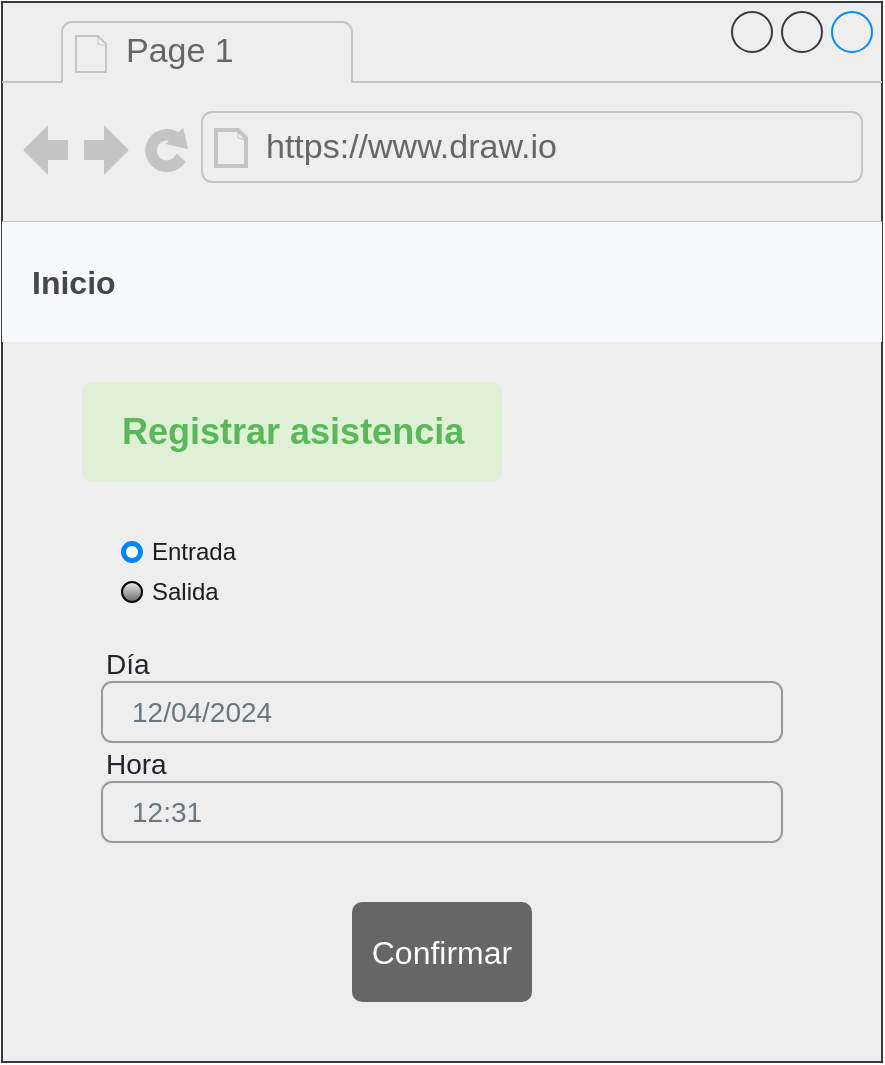<mxfile>
    <diagram id="6SCfQq9EaUZtuB3djkDO" name="Page-1">
        <mxGraphModel dx="-1022" dy="1612" grid="1" gridSize="10" guides="1" tooltips="1" connect="1" arrows="1" fold="1" page="1" pageScale="1" pageWidth="850" pageHeight="1100" background="#ffffff" math="0" shadow="0">
            <root>
                <mxCell id="0"/>
                <mxCell id="1" parent="0"/>
                <mxCell id="2" value="" style="strokeWidth=1;shadow=0;dashed=0;align=center;html=1;shape=mxgraph.mockup.containers.browserWindow;rSize=0;strokeColor=#36393d;strokeColor2=#008cff;strokeColor3=#c4c4c4;mainText=,;recursiveResize=0;fillColor=#eeeeee;" vertex="1" parent="1">
                    <mxGeometry x="2160" y="-580" width="440" height="530" as="geometry"/>
                </mxCell>
                <mxCell id="3" value="Page 1" style="strokeWidth=1;shadow=0;dashed=0;align=center;html=1;shape=mxgraph.mockup.containers.anchor;fontSize=17;fontColor=#666666;align=left;" vertex="1" parent="2">
                    <mxGeometry x="60" y="12" width="110" height="26" as="geometry"/>
                </mxCell>
                <mxCell id="4" value="https://www.draw.io" style="strokeWidth=1;shadow=0;dashed=0;align=center;html=1;shape=mxgraph.mockup.containers.anchor;rSize=0;fontSize=17;fontColor=#666666;align=left;" vertex="1" parent="2">
                    <mxGeometry x="130" y="60" width="250" height="26" as="geometry"/>
                </mxCell>
                <mxCell id="5" value="Confirmar" style="html=1;shadow=0;dashed=0;shape=mxgraph.bootstrap.rrect;rSize=5;strokeColor=none;strokeWidth=1;fillColor=#666666;fontColor=#FFFFFF;whiteSpace=wrap;align=center;verticalAlign=middle;spacingLeft=0;fontStyle=0;fontSize=16;spacing=5;" vertex="1" parent="2">
                    <mxGeometry x="175" y="450" width="90" height="50" as="geometry"/>
                </mxCell>
                <mxCell id="6" value="&lt;span style=&quot;font-size: 18px;&quot;&gt;&lt;b&gt;Registrar asistencia&lt;br&gt;&lt;/b&gt;&lt;/span&gt;" style="html=1;shadow=0;dashed=0;shape=mxgraph.bootstrap.rrect;rSize=5;strokeColor=none;strokeWidth=1;fillColor=#E0F0D6;fontColor=#59B958;whiteSpace=wrap;align=left;verticalAlign=middle;spacing=20;" vertex="1" parent="2">
                    <mxGeometry x="40" y="190" width="210" height="50" as="geometry"/>
                </mxCell>
                <mxCell id="7" value="&lt;font color=&quot;#46464e&quot;&gt;&lt;b style=&quot;&quot;&gt;Inicio&amp;nbsp;&lt;/b&gt; &amp;nbsp; &amp;nbsp; &amp;nbsp; &amp;nbsp; &amp;nbsp; &amp;nbsp;&lt;/font&gt;" style="html=1;shadow=0;dashed=0;fillColor=#F8F9FA;strokeColor=none;fontSize=16;fontColor=#7C7C7D;align=left;spacing=15;" vertex="1" parent="2">
                    <mxGeometry y="110" width="440" height="60" as="geometry"/>
                </mxCell>
                <mxCell id="21" value="Entrada" style="html=1;shadow=0;dashed=0;shape=mxgraph.bootstrap.radioButton2;labelPosition=right;verticalLabelPosition=middle;align=left;verticalAlign=middle;gradientColor=#0D1BDE;fillColor=#EDEDED;checked=1;spacing=5;checkedFill=#0085FC;checkedStroke=#ffffff;sketch=0;fontColor=#1C1C1C;" vertex="1" parent="2">
                    <mxGeometry x="60" y="270" width="10" height="10" as="geometry"/>
                </mxCell>
                <mxCell id="22" value="Salida" style="html=1;shadow=0;dashed=0;shape=mxgraph.bootstrap.radioButton2;labelPosition=right;verticalLabelPosition=middle;align=left;verticalAlign=middle;gradientColor=#696969;fillColor=#EDEDED;checked=0;spacing=5;checkedFill=#0085FC;checkedStroke=#ffffff;sketch=0;fontColor=#1C1C1C;" vertex="1" parent="2">
                    <mxGeometry x="60" y="290" width="10" height="10" as="geometry"/>
                </mxCell>
                <mxCell id="25" value="12/04/2024" style="html=1;shadow=0;dashed=0;shape=mxgraph.bootstrap.rrect;rSize=5;fillColor=none;strokeColor=#999999;align=left;spacing=15;fontSize=14;fontColor=#6C767D;" vertex="1" parent="2">
                    <mxGeometry width="340" height="30" relative="1" as="geometry">
                        <mxPoint x="50" y="340" as="offset"/>
                    </mxGeometry>
                </mxCell>
                <mxCell id="26" value="Día" style="fillColor=none;strokeColor=none;align=left;fontSize=14;fontColor=#212529;" vertex="1" parent="2">
                    <mxGeometry width="50" height="40" relative="1" as="geometry">
                        <mxPoint x="50" y="310" as="offset"/>
                    </mxGeometry>
                </mxCell>
                <mxCell id="27" value="12:31" style="html=1;shadow=0;dashed=0;shape=mxgraph.bootstrap.rrect;rSize=5;fillColor=none;strokeColor=#999999;align=left;spacing=15;fontSize=14;fontColor=#6C767D;" vertex="1" parent="2">
                    <mxGeometry width="340" height="30" relative="1" as="geometry">
                        <mxPoint x="50" y="390" as="offset"/>
                    </mxGeometry>
                </mxCell>
                <mxCell id="28" value="Hora" style="fillColor=none;strokeColor=none;align=left;fontSize=14;fontColor=#212529;" vertex="1" parent="2">
                    <mxGeometry x="50" y="360" width="50" height="40" as="geometry"/>
                </mxCell>
            </root>
        </mxGraphModel>
    </diagram>
</mxfile>